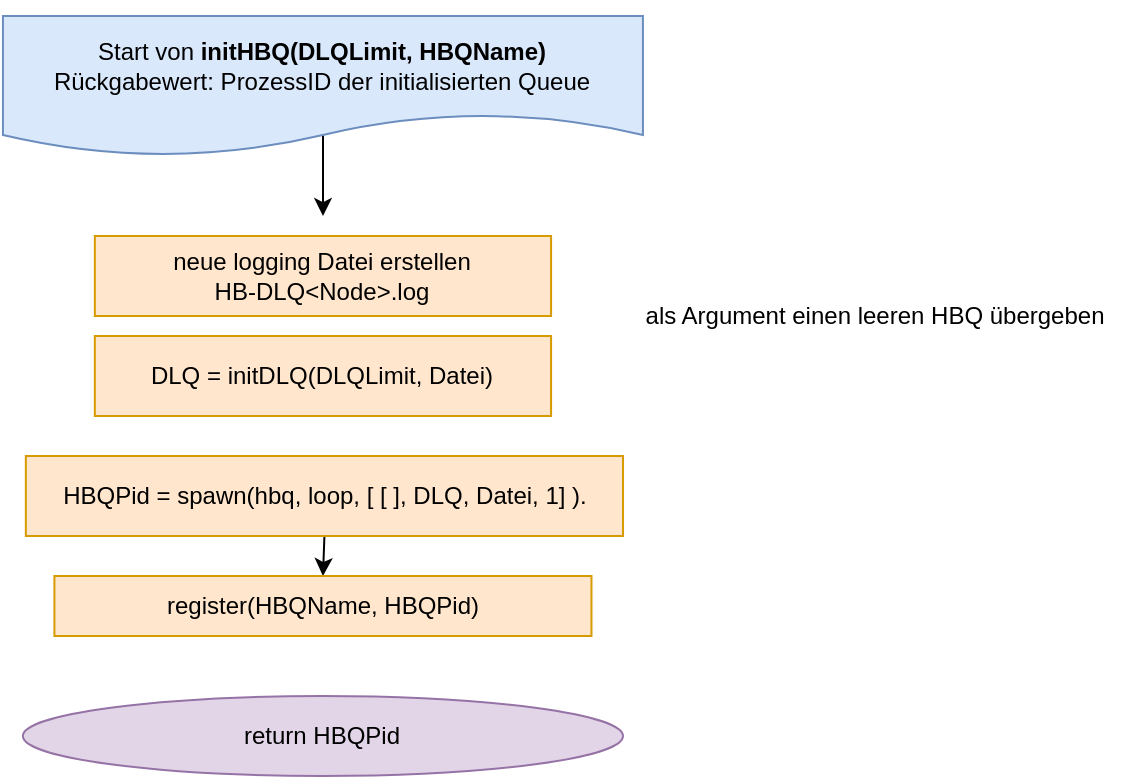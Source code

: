 <mxfile version="15.8.7" type="device"><diagram id="C5RBs43oDa-KdzZeNtuy" name="Page-1"><mxGraphModel dx="1346" dy="997" grid="1" gridSize="10" guides="1" tooltips="1" connect="1" arrows="1" fold="1" page="1" pageScale="1" pageWidth="827" pageHeight="1169" math="0" shadow="0"><root><mxCell id="WIyWlLk6GJQsqaUBKTNV-0"/><mxCell id="WIyWlLk6GJQsqaUBKTNV-1" parent="WIyWlLk6GJQsqaUBKTNV-0"/><mxCell id="1SgMu8Af7HUufMrVUEjo-1" style="edgeStyle=orthogonalEdgeStyle;rounded=0;orthogonalLoop=1;jettySize=auto;html=1;exitX=0.5;exitY=0;exitDx=0;exitDy=0;" parent="WIyWlLk6GJQsqaUBKTNV-1" source="RlddpHbAyGk5wuKwECdA-0" edge="1"><mxGeometry relative="1" as="geometry"><Array as="points"><mxPoint x="395.65" y="30"/><mxPoint x="395.65" y="30"/></Array><mxPoint x="395.5" y="110.007" as="targetPoint"/></mxGeometry></mxCell><mxCell id="RlddpHbAyGk5wuKwECdA-0" value="Start von &lt;b&gt;initHBQ(DLQLimit, HBQName)&lt;/b&gt;&lt;br&gt;Rückgabewert: ProzessID der initialisierten Queue" style="shape=document;whiteSpace=wrap;html=1;boundedLbl=1;fillColor=#dae8fc;strokeColor=#6c8ebf;" parent="WIyWlLk6GJQsqaUBKTNV-1" vertex="1"><mxGeometry x="235.47" y="10" width="320" height="70" as="geometry"/></mxCell><mxCell id="1SgMu8Af7HUufMrVUEjo-12" value="return HBQPid" style="ellipse;whiteSpace=wrap;html=1;rounded=0;fillColor=#e1d5e7;strokeColor=#9673a6;" parent="WIyWlLk6GJQsqaUBKTNV-1" vertex="1"><mxGeometry x="245.44" y="350" width="300.06" height="40" as="geometry"/></mxCell><mxCell id="v0o1vH0ii21ilbFWZJhi-12" style="edgeStyle=orthogonalEdgeStyle;rounded=0;orthogonalLoop=1;jettySize=auto;html=1;exitX=0.5;exitY=1;exitDx=0;exitDy=0;entryX=0.5;entryY=0;entryDx=0;entryDy=0;" parent="WIyWlLk6GJQsqaUBKTNV-1" source="dhIJd77Fb7S-kS2cv9qp-18" target="ENOIkcMlyGdMwYQfPuJw-0" edge="1"><mxGeometry relative="1" as="geometry"><mxPoint x="395" y="300" as="targetPoint"/></mxGeometry></mxCell><mxCell id="dhIJd77Fb7S-kS2cv9qp-18" value="HBQPid =&amp;nbsp;spawn(hbq, loop, [ [ ], DLQ, Datei, 1] )." style="rounded=0;whiteSpace=wrap;html=1;fillColor=#ffe6cc;strokeColor=#d79b00;" parent="WIyWlLk6GJQsqaUBKTNV-1" vertex="1"><mxGeometry x="246.92" y="230" width="298.59" height="40" as="geometry"/></mxCell><mxCell id="ENOIkcMlyGdMwYQfPuJw-0" value="register(HBQName, HBQPid)" style="rounded=0;whiteSpace=wrap;html=1;fillColor=#ffe6cc;strokeColor=#d79b00;" parent="WIyWlLk6GJQsqaUBKTNV-1" vertex="1"><mxGeometry x="261.21" y="290" width="268.53" height="30" as="geometry"/></mxCell><mxCell id="lri5pE31BCB7IkY90rNA-0" value="als Argument einen leeren HBQ übergeben" style="text;html=1;align=center;verticalAlign=middle;resizable=0;points=[];autosize=1;strokeColor=none;fillColor=none;" parent="WIyWlLk6GJQsqaUBKTNV-1" vertex="1"><mxGeometry x="545.51" y="150" width="250" height="20" as="geometry"/></mxCell><mxCell id="VlPWFRLLXWRno1zgRzNk-0" value="DLQ = initDLQ(DLQLimit, Datei)" style="rounded=0;whiteSpace=wrap;html=1;fillColor=#ffe6cc;strokeColor=#d79b00;" parent="WIyWlLk6GJQsqaUBKTNV-1" vertex="1"><mxGeometry x="281.41" y="170" width="228.12" height="40" as="geometry"/></mxCell><mxCell id="VlPWFRLLXWRno1zgRzNk-1" value="neue logging Datei erstellen&lt;br&gt;HB-DLQ&amp;lt;Node&amp;gt;.log" style="rounded=0;whiteSpace=wrap;html=1;fillColor=#ffe6cc;strokeColor=#d79b00;" parent="WIyWlLk6GJQsqaUBKTNV-1" vertex="1"><mxGeometry x="281.42" y="120" width="228.12" height="40" as="geometry"/></mxCell></root></mxGraphModel></diagram></mxfile>